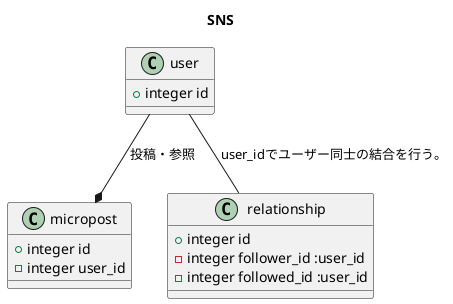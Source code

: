 @startuml
title SNS
class user {
    +integer id
}
class micropost {
    +integer id 
    -integer user_id
}

class relationship {
    +integer id
    -integer follower_id :user_id
    -integer followed_id :user_id
}

user --* micropost :投稿・参照
user -- relationship :user_idでユーザー同士の結合を行う。
@enduml